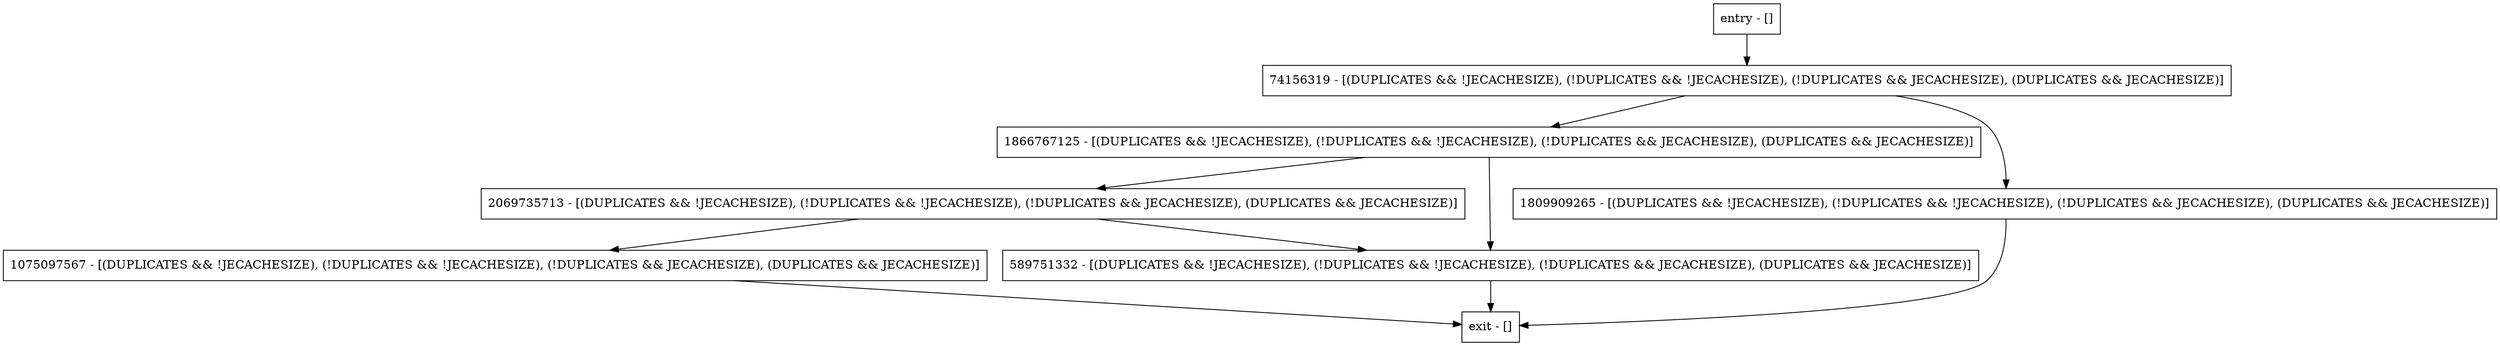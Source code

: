 digraph rootExists {
node [shape=record];
74156319 [label="74156319 - [(DUPLICATES && !JECACHESIZE), (!DUPLICATES && !JECACHESIZE), (!DUPLICATES && JECACHESIZE), (DUPLICATES && JECACHESIZE)]"];
2069735713 [label="2069735713 - [(DUPLICATES && !JECACHESIZE), (!DUPLICATES && !JECACHESIZE), (!DUPLICATES && JECACHESIZE), (DUPLICATES && JECACHESIZE)]"];
entry [label="entry - []"];
exit [label="exit - []"];
1075097567 [label="1075097567 - [(DUPLICATES && !JECACHESIZE), (!DUPLICATES && !JECACHESIZE), (!DUPLICATES && JECACHESIZE), (DUPLICATES && JECACHESIZE)]"];
1866767125 [label="1866767125 - [(DUPLICATES && !JECACHESIZE), (!DUPLICATES && !JECACHESIZE), (!DUPLICATES && JECACHESIZE), (DUPLICATES && JECACHESIZE)]"];
589751332 [label="589751332 - [(DUPLICATES && !JECACHESIZE), (!DUPLICATES && !JECACHESIZE), (!DUPLICATES && JECACHESIZE), (DUPLICATES && JECACHESIZE)]"];
1809909265 [label="1809909265 - [(DUPLICATES && !JECACHESIZE), (!DUPLICATES && !JECACHESIZE), (!DUPLICATES && JECACHESIZE), (DUPLICATES && JECACHESIZE)]"];
entry;
exit;
74156319 -> 1866767125;
74156319 -> 1809909265;
2069735713 -> 1075097567;
2069735713 -> 589751332;
entry -> 74156319;
1075097567 -> exit;
1866767125 -> 2069735713;
1866767125 -> 589751332;
589751332 -> exit;
1809909265 -> exit;
}
